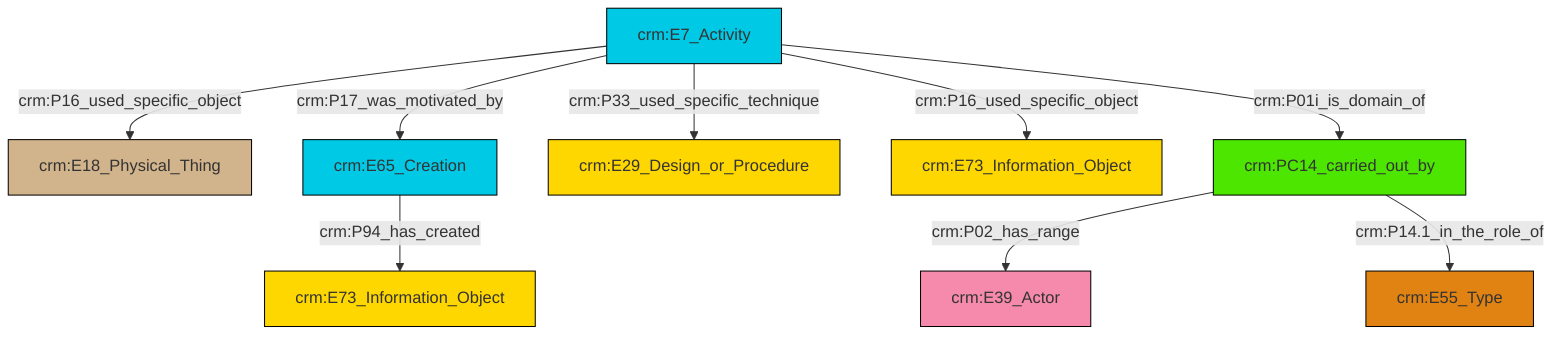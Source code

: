 graph TD
classDef Literal fill:#f2f2f2,stroke:#000000;
classDef CRM_Entity fill:#FFFFFF,stroke:#000000;
classDef Temporal_Entity fill:#00C9E6, stroke:#000000;
classDef Type fill:#E18312, stroke:#000000;
classDef Time-Span fill:#2C9C91, stroke:#000000;
classDef Appellation fill:#FFEB7F, stroke:#000000;
classDef Place fill:#008836, stroke:#000000;
classDef Persistent_Item fill:#B266B2, stroke:#000000;
classDef Conceptual_Object fill:#FFD700, stroke:#000000;
classDef Physical_Thing fill:#D2B48C, stroke:#000000;
classDef Actor fill:#f58aad, stroke:#000000;
classDef PC_Classes fill:#4ce600, stroke:#000000;
classDef Multi fill:#cccccc,stroke:#000000;

0["crm:E7_Activity"]:::Temporal_Entity -->|crm:P16_used_specific_object| 1["crm:E18_Physical_Thing"]:::Physical_Thing
2["crm:PC14_carried_out_by"]:::PC_Classes -->|crm:P02_has_range| 3["crm:E39_Actor"]:::Actor
0["crm:E7_Activity"]:::Temporal_Entity -->|crm:P33_used_specific_technique| 5["crm:E29_Design_or_Procedure"]:::Conceptual_Object
2["crm:PC14_carried_out_by"]:::PC_Classes -->|crm:P14.1_in_the_role_of| 9["crm:E55_Type"]:::Type
0["crm:E7_Activity"]:::Temporal_Entity -->|crm:P17_was_motivated_by| 10["crm:E65_Creation"]:::Temporal_Entity
0["crm:E7_Activity"]:::Temporal_Entity -->|crm:P16_used_specific_object| 6["crm:E73_Information_Object"]:::Conceptual_Object
0["crm:E7_Activity"]:::Temporal_Entity -->|crm:P01i_is_domain_of| 2["crm:PC14_carried_out_by"]:::PC_Classes
10["crm:E65_Creation"]:::Temporal_Entity -->|crm:P94_has_created| 12["crm:E73_Information_Object"]:::Conceptual_Object
